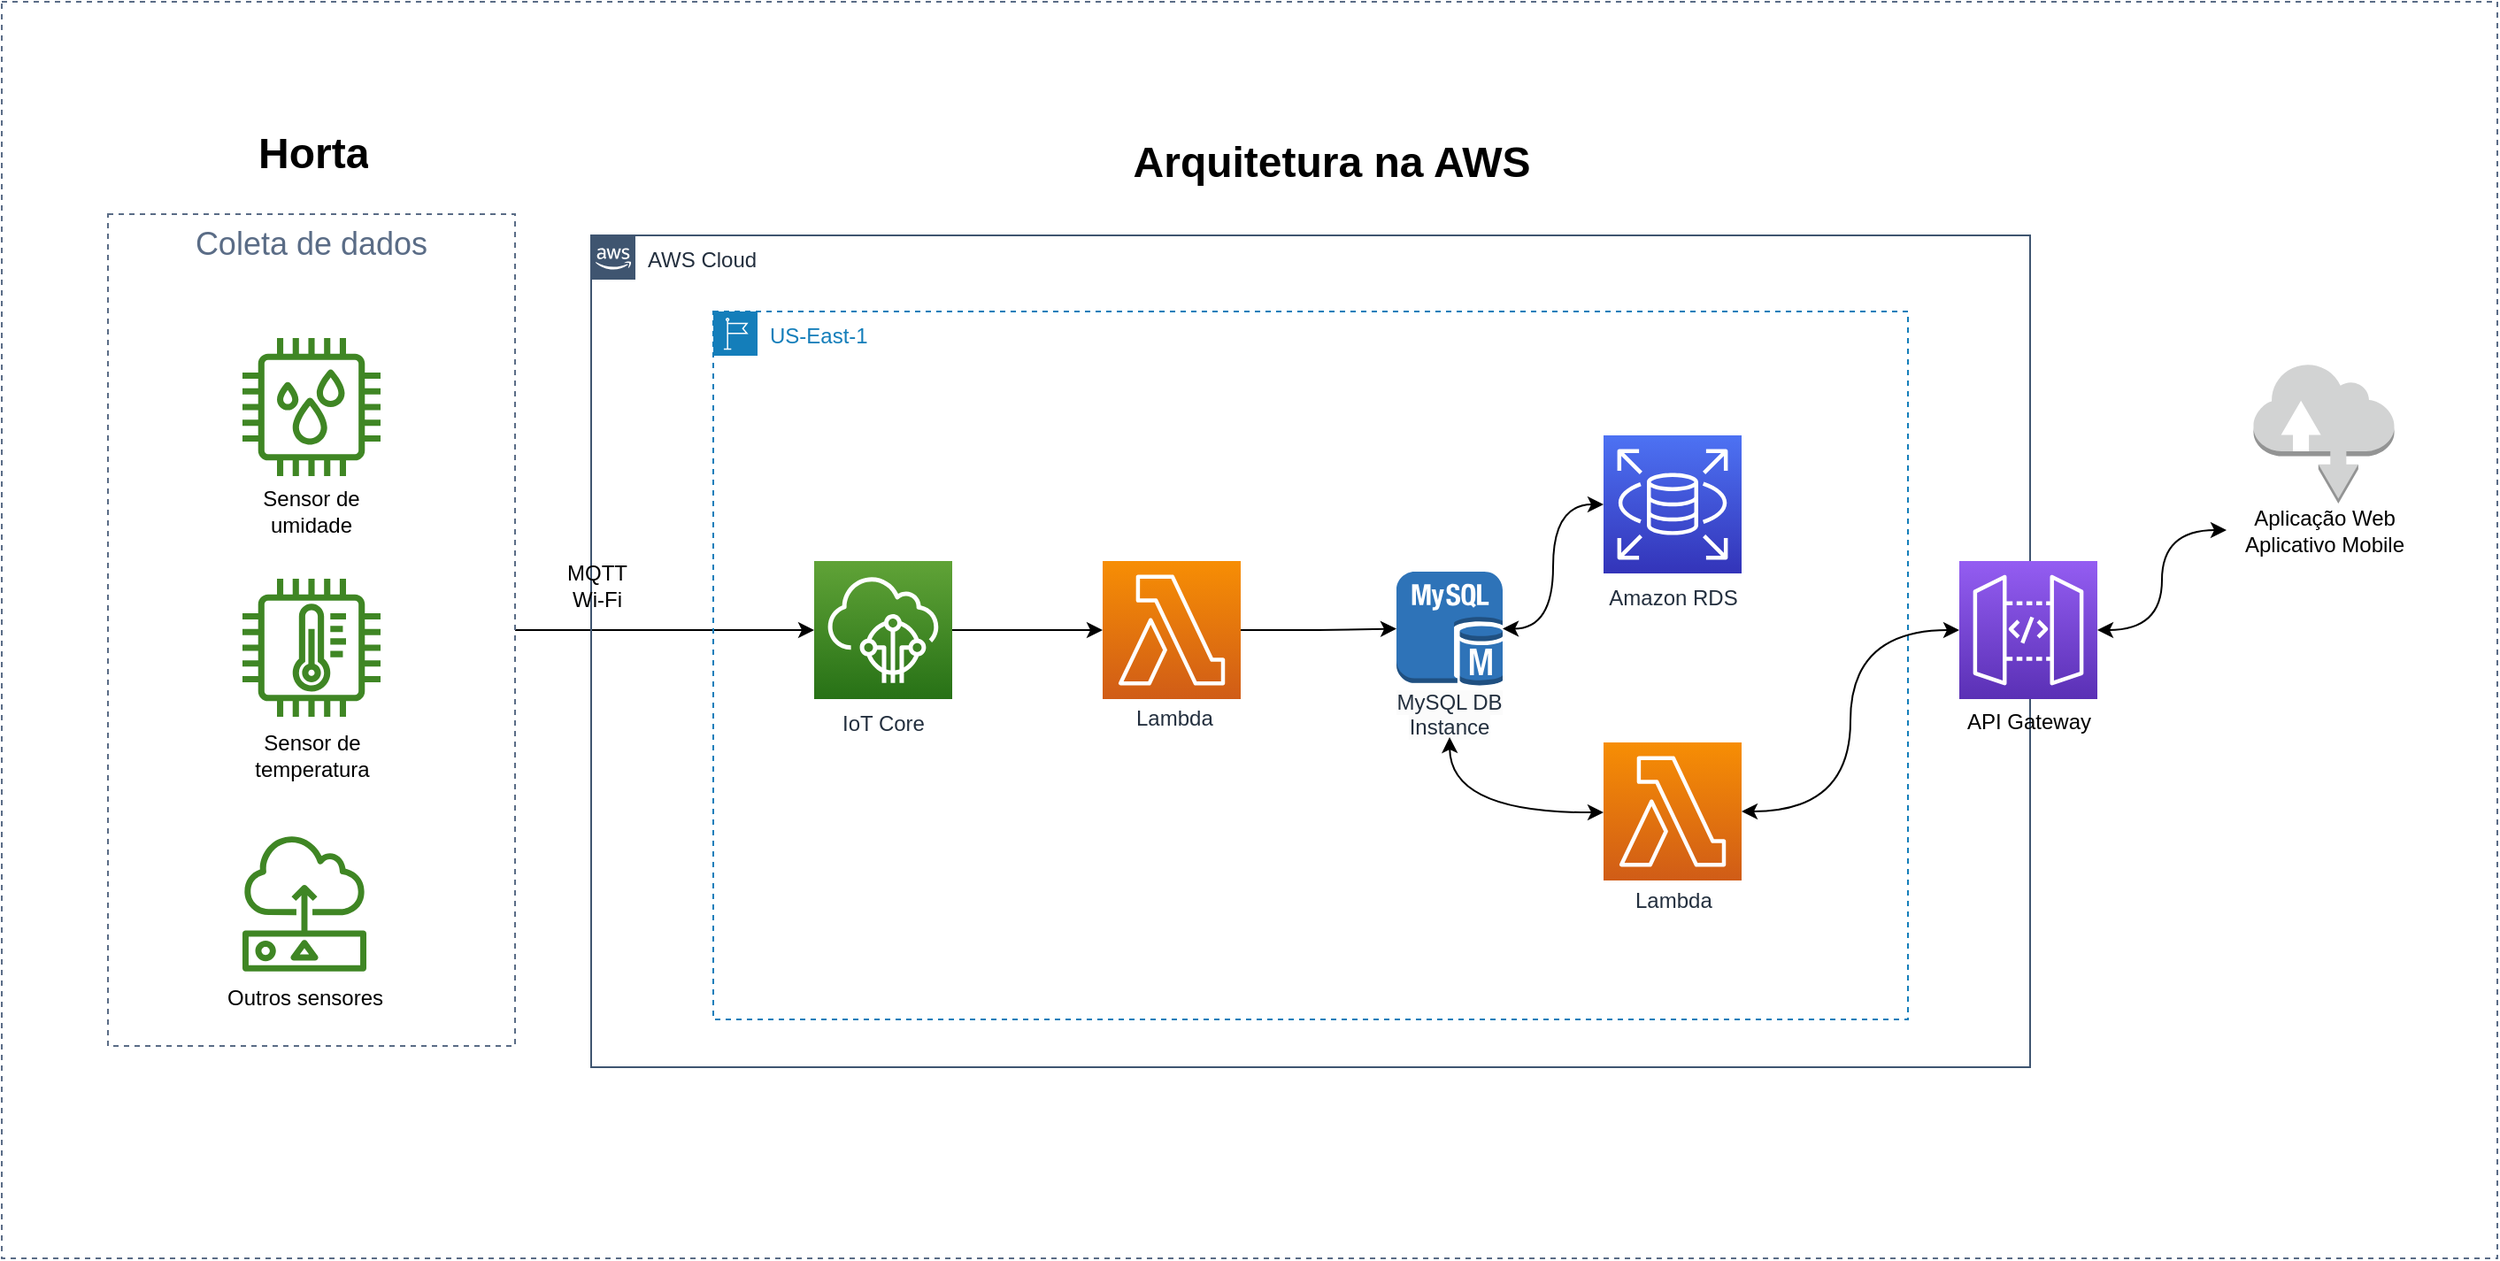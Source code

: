 <mxfile version="21.6.6" type="github">
  <diagram id="Ht1M8jgEwFfnCIfOTk4-" name="Page-1">
    <mxGraphModel dx="1912" dy="3011" grid="0" gridSize="10" guides="1" tooltips="1" connect="1" arrows="1" fold="1" page="0" pageScale="1" pageWidth="1169" pageHeight="827" background="#ffffff" math="0" shadow="0">
      <root>
        <mxCell id="0" />
        <mxCell id="1" parent="0" />
        <mxCell id="kr5C1dYKx8-NlbAN7hlA-49" style="edgeStyle=orthogonalEdgeStyle;rounded=0;orthogonalLoop=1;jettySize=auto;html=1;curved=1;" parent="1" source="kr5C1dYKx8-NlbAN7hlA-40" target="kr5C1dYKx8-NlbAN7hlA-3" edge="1">
          <mxGeometry relative="1" as="geometry" />
        </mxCell>
        <mxCell id="kr5C1dYKx8-NlbAN7hlA-40" value="&lt;font style=&quot;font-size: 18px;&quot;&gt;Coleta de dados&lt;/font&gt;" style="fillColor=none;strokeColor=#5A6C86;dashed=1;verticalAlign=top;fontStyle=0;fontColor=#5A6C86;whiteSpace=wrap;html=1;" parent="1" vertex="1">
          <mxGeometry x="104" y="-1600" width="230" height="470" as="geometry" />
        </mxCell>
        <mxCell id="UEzPUAAOIrF-is8g5C7q-154" value="AWS Cloud" style="points=[[0,0],[0.25,0],[0.5,0],[0.75,0],[1,0],[1,0.25],[1,0.5],[1,0.75],[1,1],[0.75,1],[0.5,1],[0.25,1],[0,1],[0,0.75],[0,0.5],[0,0.25]];outlineConnect=0;gradientColor=none;html=1;whiteSpace=wrap;fontSize=12;fontStyle=0;shape=mxgraph.aws4.group;grIcon=mxgraph.aws4.group_aws_cloud_alt;strokeColor=#3F5570;fillColor=none;verticalAlign=top;align=left;spacingLeft=30;fontColor=#232F3E;dashed=0;labelBackgroundColor=#ffffff;container=1;pointerEvents=0;collapsible=0;recursiveResize=0;" parent="1" vertex="1">
          <mxGeometry x="377" y="-1588" width="813" height="470" as="geometry" />
        </mxCell>
        <mxCell id="kr5C1dYKx8-NlbAN7hlA-50" value="US-East-1&lt;br&gt;" style="points=[[0,0],[0.25,0],[0.5,0],[0.75,0],[1,0],[1,0.25],[1,0.5],[1,0.75],[1,1],[0.75,1],[0.5,1],[0.25,1],[0,1],[0,0.75],[0,0.5],[0,0.25]];outlineConnect=0;gradientColor=none;html=1;whiteSpace=wrap;fontSize=12;fontStyle=0;container=1;pointerEvents=0;collapsible=0;recursiveResize=0;shape=mxgraph.aws4.group;grIcon=mxgraph.aws4.group_region;strokeColor=#147EBA;fillColor=none;verticalAlign=top;align=left;spacingLeft=30;fontColor=#147EBA;dashed=1;" parent="UEzPUAAOIrF-is8g5C7q-154" vertex="1">
          <mxGeometry x="69" y="43" width="675" height="400" as="geometry" />
        </mxCell>
        <mxCell id="PHAPixelp1myfmrrP2Om-14" style="edgeStyle=orthogonalEdgeStyle;rounded=0;orthogonalLoop=1;jettySize=auto;html=1;startArrow=classic;startFill=1;curved=1;" edge="1" parent="kr5C1dYKx8-NlbAN7hlA-50" source="kr5C1dYKx8-NlbAN7hlA-10" target="kr5C1dYKx8-NlbAN7hlA-13">
          <mxGeometry relative="1" as="geometry" />
        </mxCell>
        <mxCell id="kr5C1dYKx8-NlbAN7hlA-10" value="Amazon RDS" style="sketch=0;points=[[0,0,0],[0.25,0,0],[0.5,0,0],[0.75,0,0],[1,0,0],[0,1,0],[0.25,1,0],[0.5,1,0],[0.75,1,0],[1,1,0],[0,0.25,0],[0,0.5,0],[0,0.75,0],[1,0.25,0],[1,0.5,0],[1,0.75,0]];outlineConnect=0;fontColor=#232F3E;gradientColor=#4D72F3;gradientDirection=north;fillColor=#3334B9;strokeColor=#ffffff;dashed=0;verticalLabelPosition=bottom;verticalAlign=top;align=center;html=1;fontSize=12;fontStyle=0;aspect=fixed;shape=mxgraph.aws4.resourceIcon;resIcon=mxgraph.aws4.rds;" parent="kr5C1dYKx8-NlbAN7hlA-50" vertex="1">
          <mxGeometry x="503" y="70" width="78" height="78" as="geometry" />
        </mxCell>
        <mxCell id="kr5C1dYKx8-NlbAN7hlA-16" value="" style="group" parent="kr5C1dYKx8-NlbAN7hlA-50" vertex="1" connectable="0">
          <mxGeometry x="381" y="147" width="70" height="99.5" as="geometry" />
        </mxCell>
        <mxCell id="kr5C1dYKx8-NlbAN7hlA-13" value="" style="outlineConnect=0;dashed=0;verticalLabelPosition=bottom;verticalAlign=top;align=center;html=1;shape=mxgraph.aws3.mysql_db_instance;fillColor=#2E73B8;gradientColor=none;" parent="kr5C1dYKx8-NlbAN7hlA-16" vertex="1">
          <mxGeometry x="5" width="60" height="64.5" as="geometry" />
        </mxCell>
        <mxCell id="kr5C1dYKx8-NlbAN7hlA-14" value="&lt;span style=&quot;color: rgb(35, 47, 62); font-family: Helvetica; font-size: 12px; font-style: normal; font-variant-ligatures: normal; font-variant-caps: normal; font-weight: 400; letter-spacing: normal; orphans: 2; text-indent: 0px; text-transform: none; widows: 2; word-spacing: 0px; -webkit-text-stroke-width: 0px; background-color: rgb(251, 251, 251); text-decoration-thickness: initial; text-decoration-style: initial; text-decoration-color: initial; float: none; display: inline !important;&quot;&gt;MySQL DB Instance&lt;/span&gt;" style="text;whiteSpace=wrap;html=1;align=center;fillColor=none;" parent="kr5C1dYKx8-NlbAN7hlA-16" vertex="1">
          <mxGeometry y="59.5" width="70" height="40" as="geometry" />
        </mxCell>
        <mxCell id="PHAPixelp1myfmrrP2Om-18" style="edgeStyle=orthogonalEdgeStyle;rounded=0;orthogonalLoop=1;jettySize=auto;html=1;curved=1;startArrow=classic;startFill=1;" edge="1" parent="kr5C1dYKx8-NlbAN7hlA-50">
          <mxGeometry relative="1" as="geometry">
            <mxPoint x="503" y="283" as="sourcePoint" />
            <mxPoint x="416" y="240.5" as="targetPoint" />
          </mxGeometry>
        </mxCell>
        <mxCell id="PHAPixelp1myfmrrP2Om-1" value="" style="sketch=0;points=[[0,0,0],[0.25,0,0],[0.5,0,0],[0.75,0,0],[1,0,0],[0,1,0],[0.25,1,0],[0.5,1,0],[0.75,1,0],[1,1,0],[0,0.25,0],[0,0.5,0],[0,0.75,0],[1,0.25,0],[1,0.5,0],[1,0.75,0]];outlineConnect=0;fontColor=#232F3E;gradientColor=#F78E04;gradientDirection=north;fillColor=#D05C17;strokeColor=#ffffff;dashed=0;verticalLabelPosition=bottom;verticalAlign=top;align=center;html=1;fontSize=12;fontStyle=0;aspect=fixed;shape=mxgraph.aws4.resourceIcon;resIcon=mxgraph.aws4.lambda;" vertex="1" parent="kr5C1dYKx8-NlbAN7hlA-50">
          <mxGeometry x="503" y="243.5" width="78" height="78" as="geometry" />
        </mxCell>
        <mxCell id="kr5C1dYKx8-NlbAN7hlA-8" value="" style="group" parent="kr5C1dYKx8-NlbAN7hlA-50" vertex="1" connectable="0">
          <mxGeometry x="57" y="141" width="78" height="118" as="geometry" />
        </mxCell>
        <mxCell id="kr5C1dYKx8-NlbAN7hlA-6" value="&lt;div style=&quot;text-align: center;&quot;&gt;&lt;font color=&quot;#232f3e&quot;&gt;&lt;span style=&quot;background-color: rgb(255, 255, 255);&quot;&gt;IoT Core&lt;/span&gt;&lt;/font&gt;&lt;/div&gt;" style="text;whiteSpace=wrap;html=1;" parent="kr5C1dYKx8-NlbAN7hlA-8" vertex="1">
          <mxGeometry x="13.5" y="78" width="51" height="40" as="geometry" />
        </mxCell>
        <mxCell id="kr5C1dYKx8-NlbAN7hlA-3" value="" style="sketch=0;points=[[0,0,0],[0.25,0,0],[0.5,0,0],[0.75,0,0],[1,0,0],[0,1,0],[0.25,1,0],[0.5,1,0],[0.75,1,0],[1,1,0],[0,0.25,0],[0,0.5,0],[0,0.75,0],[1,0.25,0],[1,0.5,0],[1,0.75,0]];outlineConnect=0;fontColor=#232F3E;gradientColor=#60A337;gradientDirection=north;fillColor=#277116;strokeColor=#ffffff;dashed=0;verticalLabelPosition=bottom;verticalAlign=top;align=center;html=1;fontSize=12;fontStyle=0;aspect=fixed;shape=mxgraph.aws4.resourceIcon;resIcon=mxgraph.aws4.iot_core;" parent="kr5C1dYKx8-NlbAN7hlA-8" vertex="1">
          <mxGeometry width="78" height="78" as="geometry" />
        </mxCell>
        <mxCell id="kr5C1dYKx8-NlbAN7hlA-51" style="edgeStyle=orthogonalEdgeStyle;rounded=0;orthogonalLoop=1;jettySize=auto;html=1;exitX=1;exitY=0.5;exitDx=0;exitDy=0;exitPerimeter=0;" parent="kr5C1dYKx8-NlbAN7hlA-50" source="kr5C1dYKx8-NlbAN7hlA-3" target="PHAPixelp1myfmrrP2Om-6" edge="1">
          <mxGeometry relative="1" as="geometry">
            <mxPoint x="217.001" y="180" as="targetPoint" />
          </mxGeometry>
        </mxCell>
        <mxCell id="PHAPixelp1myfmrrP2Om-16" style="edgeStyle=orthogonalEdgeStyle;rounded=0;orthogonalLoop=1;jettySize=auto;html=1;" edge="1" parent="kr5C1dYKx8-NlbAN7hlA-50" source="PHAPixelp1myfmrrP2Om-6" target="kr5C1dYKx8-NlbAN7hlA-13">
          <mxGeometry relative="1" as="geometry" />
        </mxCell>
        <mxCell id="PHAPixelp1myfmrrP2Om-6" value="" style="sketch=0;points=[[0,0,0],[0.25,0,0],[0.5,0,0],[0.75,0,0],[1,0,0],[0,1,0],[0.25,1,0],[0.5,1,0],[0.75,1,0],[1,1,0],[0,0.25,0],[0,0.5,0],[0,0.75,0],[1,0.25,0],[1,0.5,0],[1,0.75,0]];outlineConnect=0;fontColor=#232F3E;gradientColor=#F78E04;gradientDirection=north;fillColor=#D05C17;strokeColor=#ffffff;dashed=0;verticalLabelPosition=bottom;verticalAlign=top;align=center;html=1;fontSize=12;fontStyle=0;aspect=fixed;shape=mxgraph.aws4.resourceIcon;resIcon=mxgraph.aws4.lambda;" vertex="1" parent="kr5C1dYKx8-NlbAN7hlA-50">
          <mxGeometry x="220" y="141" width="78" height="78" as="geometry" />
        </mxCell>
        <mxCell id="PHAPixelp1myfmrrP2Om-10" value="&lt;span style=&quot;color: rgb(35, 47, 62); font-family: Helvetica; font-size: 12px; font-style: normal; font-variant-ligatures: normal; font-variant-caps: normal; font-weight: 400; letter-spacing: normal; orphans: 2; text-align: center; text-indent: 0px; text-transform: none; widows: 2; word-spacing: 0px; -webkit-text-stroke-width: 0px; background-color: rgb(255, 255, 255); text-decoration-thickness: initial; text-decoration-style: initial; text-decoration-color: initial; float: none; display: inline !important;&quot;&gt;Lambda&lt;/span&gt;" style="text;whiteSpace=wrap;html=1;" vertex="1" parent="kr5C1dYKx8-NlbAN7hlA-50">
          <mxGeometry x="237.003" y="216.003" width="74" height="36" as="geometry" />
        </mxCell>
        <mxCell id="PHAPixelp1myfmrrP2Om-21" value="&lt;span style=&quot;color: rgb(35, 47, 62); font-family: Helvetica; font-size: 12px; font-style: normal; font-variant-ligatures: normal; font-variant-caps: normal; font-weight: 400; letter-spacing: normal; orphans: 2; text-align: center; text-indent: 0px; text-transform: none; widows: 2; word-spacing: 0px; -webkit-text-stroke-width: 0px; background-color: rgb(255, 255, 255); text-decoration-thickness: initial; text-decoration-style: initial; text-decoration-color: initial; float: none; display: inline !important;&quot;&gt;Lambda&lt;/span&gt;" style="text;whiteSpace=wrap;html=1;" vertex="1" parent="kr5C1dYKx8-NlbAN7hlA-50">
          <mxGeometry x="519.003" y="319.003" width="74" height="36" as="geometry" />
        </mxCell>
        <mxCell id="kr5C1dYKx8-NlbAN7hlA-85" value="q" style="group" parent="UEzPUAAOIrF-is8g5C7q-154" vertex="1" connectable="0">
          <mxGeometry x="757" y="192.5" width="110" height="97.5" as="geometry" />
        </mxCell>
        <mxCell id="kr5C1dYKx8-NlbAN7hlA-84" value="API Gateway" style="text;html=1;align=center;verticalAlign=middle;resizable=0;points=[];autosize=1;strokeColor=none;fillColor=none;" parent="kr5C1dYKx8-NlbAN7hlA-85" vertex="1">
          <mxGeometry x="11" y="69.5" width="88" height="26" as="geometry" />
        </mxCell>
        <mxCell id="PHAPixelp1myfmrrP2Om-2" value="" style="sketch=0;points=[[0,0,0],[0.25,0,0],[0.5,0,0],[0.75,0,0],[1,0,0],[0,1,0],[0.25,1,0],[0.5,1,0],[0.75,1,0],[1,1,0],[0,0.25,0],[0,0.5,0],[0,0.75,0],[1,0.25,0],[1,0.5,0],[1,0.75,0]];outlineConnect=0;fontColor=#232F3E;gradientColor=#945DF2;gradientDirection=north;fillColor=#5A30B5;strokeColor=#ffffff;dashed=0;verticalLabelPosition=bottom;verticalAlign=top;align=center;html=1;fontSize=12;fontStyle=0;aspect=fixed;shape=mxgraph.aws4.resourceIcon;resIcon=mxgraph.aws4.api_gateway;" vertex="1" parent="kr5C1dYKx8-NlbAN7hlA-85">
          <mxGeometry x="16" y="-8.5" width="78" height="78" as="geometry" />
        </mxCell>
        <mxCell id="PHAPixelp1myfmrrP2Om-19" style="edgeStyle=orthogonalEdgeStyle;rounded=0;orthogonalLoop=1;jettySize=auto;html=1;entryX=0;entryY=0.5;entryDx=0;entryDy=0;entryPerimeter=0;curved=1;startArrow=classic;startFill=1;" edge="1" parent="UEzPUAAOIrF-is8g5C7q-154" source="PHAPixelp1myfmrrP2Om-1" target="PHAPixelp1myfmrrP2Om-2">
          <mxGeometry relative="1" as="geometry" />
        </mxCell>
        <mxCell id="kr5C1dYKx8-NlbAN7hlA-20" value="&lt;h1&gt;&lt;span style=&quot;background-color: initial;&quot;&gt;Horta&lt;/span&gt;&lt;br&gt;&lt;/h1&gt;" style="text;html=1;strokeColor=none;fillColor=none;spacing=5;spacingTop=-20;whiteSpace=wrap;overflow=hidden;rounded=0;" parent="1" vertex="1">
          <mxGeometry x="184" y="-1654" width="70" height="40" as="geometry" />
        </mxCell>
        <mxCell id="kr5C1dYKx8-NlbAN7hlA-21" value="" style="group" parent="1" vertex="1" connectable="0">
          <mxGeometry x="180" y="-1530" width="78" height="267.5" as="geometry" />
        </mxCell>
        <mxCell id="kr5C1dYKx8-NlbAN7hlA-23" value="" style="group" parent="kr5C1dYKx8-NlbAN7hlA-21" vertex="1" connectable="0">
          <mxGeometry width="78" height="267.5" as="geometry" />
        </mxCell>
        <mxCell id="kr5C1dYKx8-NlbAN7hlA-17" value="" style="sketch=0;outlineConnect=0;fontColor=#232F3E;gradientColor=none;fillColor=#3F8624;strokeColor=none;dashed=0;verticalLabelPosition=bottom;verticalAlign=top;align=center;html=1;fontSize=12;fontStyle=0;aspect=fixed;pointerEvents=1;shape=mxgraph.aws4.iot_thing_humidity_sensor;" parent="kr5C1dYKx8-NlbAN7hlA-23" vertex="1">
          <mxGeometry width="78" height="78" as="geometry" />
        </mxCell>
        <mxCell id="kr5C1dYKx8-NlbAN7hlA-19" value="Sensor de umidade" style="text;html=1;strokeColor=none;fillColor=none;align=center;verticalAlign=middle;whiteSpace=wrap;rounded=0;" parent="kr5C1dYKx8-NlbAN7hlA-23" vertex="1">
          <mxGeometry x="9" y="78" width="60" height="40" as="geometry" />
        </mxCell>
        <mxCell id="kr5C1dYKx8-NlbAN7hlA-24" value="" style="group" parent="kr5C1dYKx8-NlbAN7hlA-23" vertex="1" connectable="0">
          <mxGeometry y="130" width="78" height="126" as="geometry" />
        </mxCell>
        <mxCell id="kr5C1dYKx8-NlbAN7hlA-42" value="" style="group" parent="kr5C1dYKx8-NlbAN7hlA-24" vertex="1" connectable="0">
          <mxGeometry y="6" width="78" height="120" as="geometry" />
        </mxCell>
        <mxCell id="kr5C1dYKx8-NlbAN7hlA-22" value="Sensor de temperatura" style="text;html=1;strokeColor=none;fillColor=none;align=center;verticalAlign=middle;whiteSpace=wrap;rounded=0;" parent="kr5C1dYKx8-NlbAN7hlA-42" vertex="1">
          <mxGeometry x="8.5" y="80" width="61" height="40" as="geometry" />
        </mxCell>
        <mxCell id="kr5C1dYKx8-NlbAN7hlA-41" value="" style="sketch=0;outlineConnect=0;fontColor=#232F3E;gradientColor=none;fillColor=#3F8624;strokeColor=none;dashed=0;verticalLabelPosition=bottom;verticalAlign=top;align=center;html=1;fontSize=12;fontStyle=0;aspect=fixed;pointerEvents=1;shape=mxgraph.aws4.iot_thing_temperature_sensor;" parent="kr5C1dYKx8-NlbAN7hlA-42" vertex="1">
          <mxGeometry width="78" height="78" as="geometry" />
        </mxCell>
        <mxCell id="kr5C1dYKx8-NlbAN7hlA-2" value="Arquitetura na AWS" style="text;strokeColor=none;fillColor=none;html=1;fontSize=24;fontStyle=1;verticalAlign=middle;align=center;" parent="1" vertex="1">
          <mxGeometry x="642.5" y="-1654" width="305" height="50" as="geometry" />
        </mxCell>
        <mxCell id="kr5C1dYKx8-NlbAN7hlA-46" value="" style="sketch=0;outlineConnect=0;fontColor=#232F3E;gradientColor=none;fillColor=#3F8624;strokeColor=none;dashed=0;verticalLabelPosition=bottom;verticalAlign=top;align=center;html=1;fontSize=12;fontStyle=0;aspect=fixed;pointerEvents=1;shape=mxgraph.aws4.sensor;" parent="1" vertex="1">
          <mxGeometry x="180" y="-1250" width="70" height="78" as="geometry" />
        </mxCell>
        <mxCell id="kr5C1dYKx8-NlbAN7hlA-47" value="Outros sensores" style="text;html=1;align=center;verticalAlign=middle;resizable=0;points=[];autosize=1;strokeColor=none;fillColor=none;" parent="1" vertex="1">
          <mxGeometry x="160" y="-1172" width="110" height="30" as="geometry" />
        </mxCell>
        <mxCell id="kr5C1dYKx8-NlbAN7hlA-54" value="MQTT&lt;br&gt;Wi-Fi" style="text;html=1;align=center;verticalAlign=middle;resizable=0;points=[];autosize=1;strokeColor=none;fillColor=none;" parent="1" vertex="1">
          <mxGeometry x="350" y="-1410" width="60" height="40" as="geometry" />
        </mxCell>
        <mxCell id="kr5C1dYKx8-NlbAN7hlA-79" value="" style="group" parent="1" vertex="1" connectable="0">
          <mxGeometry x="1301" y="-1516" width="110" height="114.5" as="geometry" />
        </mxCell>
        <mxCell id="kr5C1dYKx8-NlbAN7hlA-61" value="Aplicação Web&lt;br&gt;Aplicativo Mobile" style="text;html=1;align=center;verticalAlign=middle;resizable=0;points=[];autosize=1;strokeColor=none;fillColor=none;" parent="kr5C1dYKx8-NlbAN7hlA-79" vertex="1">
          <mxGeometry y="74.5" width="110" height="40" as="geometry" />
        </mxCell>
        <mxCell id="kr5C1dYKx8-NlbAN7hlA-59" value="" style="outlineConnect=0;dashed=0;verticalLabelPosition=bottom;verticalAlign=top;align=center;html=1;shape=mxgraph.aws3.internet;fillColor=#D2D3D3;gradientColor=none;" parent="kr5C1dYKx8-NlbAN7hlA-79" vertex="1">
          <mxGeometry x="15.25" width="79.5" height="79.5" as="geometry" />
        </mxCell>
        <mxCell id="kr5C1dYKx8-NlbAN7hlA-90" value="" style="fillColor=none;strokeColor=#5A6C86;dashed=1;verticalAlign=top;fontStyle=0;fontColor=#5A6C86;whiteSpace=wrap;html=1;" parent="1" vertex="1">
          <mxGeometry x="44" y="-1720" width="1410" height="710" as="geometry" />
        </mxCell>
        <mxCell id="PHAPixelp1myfmrrP2Om-20" style="edgeStyle=orthogonalEdgeStyle;rounded=0;orthogonalLoop=1;jettySize=auto;html=1;curved=1;startArrow=classic;startFill=1;entryX=1;entryY=0.5;entryDx=0;entryDy=0;entryPerimeter=0;" edge="1" parent="1" source="kr5C1dYKx8-NlbAN7hlA-61" target="PHAPixelp1myfmrrP2Om-2">
          <mxGeometry relative="1" as="geometry" />
        </mxCell>
      </root>
    </mxGraphModel>
  </diagram>
</mxfile>
